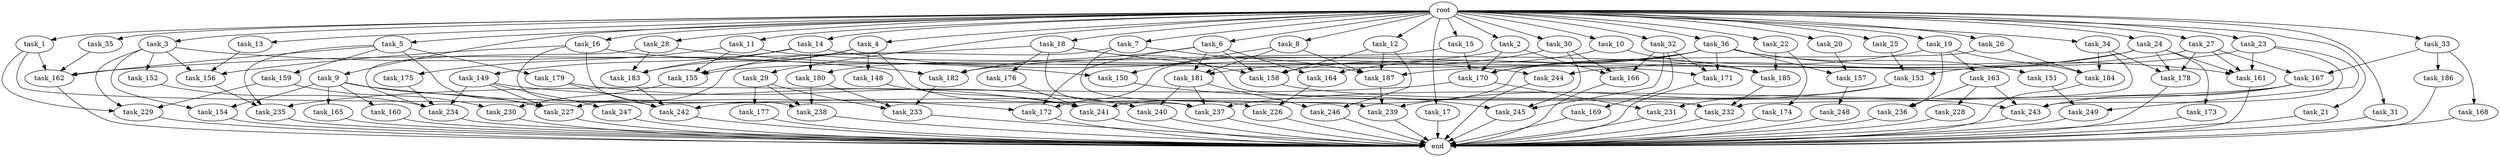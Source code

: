 digraph G {
  root [size="0.000000"];
  task_1 [size="10.240000"];
  task_2 [size="10.240000"];
  task_3 [size="10.240000"];
  task_4 [size="10.240000"];
  task_5 [size="10.240000"];
  task_6 [size="10.240000"];
  task_7 [size="10.240000"];
  task_8 [size="10.240000"];
  task_9 [size="10.240000"];
  task_10 [size="10.240000"];
  task_11 [size="10.240000"];
  task_12 [size="10.240000"];
  task_13 [size="10.240000"];
  task_14 [size="10.240000"];
  task_15 [size="10.240000"];
  task_16 [size="10.240000"];
  task_17 [size="10.240000"];
  task_18 [size="10.240000"];
  task_19 [size="10.240000"];
  task_20 [size="10.240000"];
  task_21 [size="10.240000"];
  task_22 [size="10.240000"];
  task_23 [size="10.240000"];
  task_24 [size="10.240000"];
  task_25 [size="10.240000"];
  task_26 [size="10.240000"];
  task_27 [size="10.240000"];
  task_28 [size="10.240000"];
  task_29 [size="10.240000"];
  task_30 [size="10.240000"];
  task_31 [size="10.240000"];
  task_32 [size="10.240000"];
  task_33 [size="10.240000"];
  task_34 [size="10.240000"];
  task_35 [size="10.240000"];
  task_36 [size="10.240000"];
  task_148 [size="343597383.680000"];
  task_149 [size="2147483648.000000"];
  task_150 [size="6356551598.080000"];
  task_151 [size="3092376453.120000"];
  task_152 [size="1374389534.720000"];
  task_153 [size="7730941132.800000"];
  task_154 [size="9964324126.719999"];
  task_155 [size="12025908428.800001"];
  task_156 [size="13829794693.120001"];
  task_157 [size="3435973836.800000"];
  task_158 [size="17008070492.160000"];
  task_159 [size="3092376453.120000"];
  task_160 [size="8589934592.000000"];
  task_161 [size="8418135900.160000"];
  task_162 [size="20787641712.639999"];
  task_163 [size="2147483648.000000"];
  task_164 [size="7301444403.200000"];
  task_165 [size="8589934592.000000"];
  task_166 [size="11081015623.680000"];
  task_167 [size="7301444403.200000"];
  task_168 [size="3092376453.120000"];
  task_169 [size="1374389534.720000"];
  task_170 [size="17695265259.520000"];
  task_171 [size="11424613007.360001"];
  task_172 [size="19756849561.600002"];
  task_173 [size="773094113.280000"];
  task_174 [size="2147483648.000000"];
  task_175 [size="8589934592.000000"];
  task_176 [size="6957847019.520000"];
  task_177 [size="8589934592.000000"];
  task_178 [size="7129645711.360001"];
  task_179 [size="3092376453.120000"];
  task_180 [size="7645041786.880000"];
  task_181 [size="12627203850.240000"];
  task_182 [size="9792525434.880001"];
  task_183 [size="4638564679.680000"];
  task_184 [size="5669356830.720000"];
  task_185 [size="16234976378.880001"];
  task_186 [size="3092376453.120000"];
  task_187 [size="5669356830.720000"];
  task_226 [size="1116691496.960000"];
  task_227 [size="15547781611.520000"];
  task_228 [size="3092376453.120000"];
  task_229 [size="10737418240.000000"];
  task_230 [size="2920577761.280000"];
  task_231 [size="15547781611.520000"];
  task_232 [size="13314398617.600000"];
  task_233 [size="14774687498.240000"];
  task_234 [size="12884901888.000000"];
  task_235 [size="13056700579.840000"];
  task_236 [size="5239860101.120000"];
  task_237 [size="27230092656.639999"];
  task_238 [size="18640158064.639999"];
  task_239 [size="10823317585.920000"];
  task_240 [size="12799002542.080000"];
  task_241 [size="7902739824.640000"];
  task_242 [size="19756849561.600002"];
  task_243 [size="6871947673.600000"];
  task_244 [size="2920577761.280000"];
  task_245 [size="9792525434.880001"];
  task_246 [size="8933531975.680000"];
  task_247 [size="3092376453.120000"];
  task_248 [size="773094113.280000"];
  task_249 [size="4552665333.760000"];
  end [size="0.000000"];

  root -> task_1 [size="1.000000"];
  root -> task_2 [size="1.000000"];
  root -> task_3 [size="1.000000"];
  root -> task_4 [size="1.000000"];
  root -> task_5 [size="1.000000"];
  root -> task_6 [size="1.000000"];
  root -> task_7 [size="1.000000"];
  root -> task_8 [size="1.000000"];
  root -> task_9 [size="1.000000"];
  root -> task_10 [size="1.000000"];
  root -> task_11 [size="1.000000"];
  root -> task_12 [size="1.000000"];
  root -> task_13 [size="1.000000"];
  root -> task_14 [size="1.000000"];
  root -> task_15 [size="1.000000"];
  root -> task_16 [size="1.000000"];
  root -> task_17 [size="1.000000"];
  root -> task_18 [size="1.000000"];
  root -> task_19 [size="1.000000"];
  root -> task_20 [size="1.000000"];
  root -> task_21 [size="1.000000"];
  root -> task_22 [size="1.000000"];
  root -> task_23 [size="1.000000"];
  root -> task_24 [size="1.000000"];
  root -> task_25 [size="1.000000"];
  root -> task_26 [size="1.000000"];
  root -> task_27 [size="1.000000"];
  root -> task_28 [size="1.000000"];
  root -> task_29 [size="1.000000"];
  root -> task_30 [size="1.000000"];
  root -> task_31 [size="1.000000"];
  root -> task_32 [size="1.000000"];
  root -> task_33 [size="1.000000"];
  root -> task_34 [size="1.000000"];
  root -> task_35 [size="1.000000"];
  root -> task_36 [size="1.000000"];
  task_1 -> task_162 [size="838860800.000000"];
  task_1 -> task_229 [size="838860800.000000"];
  task_1 -> task_237 [size="838860800.000000"];
  task_2 -> task_166 [size="536870912.000000"];
  task_2 -> task_170 [size="536870912.000000"];
  task_2 -> task_180 [size="536870912.000000"];
  task_3 -> task_152 [size="134217728.000000"];
  task_3 -> task_154 [size="134217728.000000"];
  task_3 -> task_156 [size="134217728.000000"];
  task_3 -> task_182 [size="134217728.000000"];
  task_3 -> task_229 [size="134217728.000000"];
  task_4 -> task_148 [size="33554432.000000"];
  task_4 -> task_155 [size="33554432.000000"];
  task_4 -> task_183 [size="33554432.000000"];
  task_4 -> task_226 [size="33554432.000000"];
  task_5 -> task_159 [size="301989888.000000"];
  task_5 -> task_162 [size="301989888.000000"];
  task_5 -> task_179 [size="301989888.000000"];
  task_5 -> task_227 [size="301989888.000000"];
  task_5 -> task_235 [size="301989888.000000"];
  task_6 -> task_158 [size="411041792.000000"];
  task_6 -> task_164 [size="411041792.000000"];
  task_6 -> task_172 [size="411041792.000000"];
  task_6 -> task_181 [size="411041792.000000"];
  task_6 -> task_182 [size="411041792.000000"];
  task_7 -> task_187 [size="75497472.000000"];
  task_7 -> task_227 [size="75497472.000000"];
  task_7 -> task_239 [size="75497472.000000"];
  task_8 -> task_150 [size="411041792.000000"];
  task_8 -> task_181 [size="411041792.000000"];
  task_8 -> task_187 [size="411041792.000000"];
  task_9 -> task_154 [size="838860800.000000"];
  task_9 -> task_160 [size="838860800.000000"];
  task_9 -> task_165 [size="838860800.000000"];
  task_9 -> task_172 [size="838860800.000000"];
  task_9 -> task_227 [size="838860800.000000"];
  task_10 -> task_158 [size="536870912.000000"];
  task_10 -> task_185 [size="536870912.000000"];
  task_11 -> task_155 [size="838860800.000000"];
  task_11 -> task_175 [size="838860800.000000"];
  task_11 -> task_185 [size="838860800.000000"];
  task_12 -> task_158 [size="33554432.000000"];
  task_12 -> task_187 [size="33554432.000000"];
  task_12 -> task_246 [size="33554432.000000"];
  task_13 -> task_156 [size="536870912.000000"];
  task_14 -> task_149 [size="209715200.000000"];
  task_14 -> task_180 [size="209715200.000000"];
  task_14 -> task_183 [size="209715200.000000"];
  task_14 -> task_244 [size="209715200.000000"];
  task_15 -> task_170 [size="679477248.000000"];
  task_15 -> task_172 [size="679477248.000000"];
  task_16 -> task_156 [size="679477248.000000"];
  task_16 -> task_171 [size="679477248.000000"];
  task_16 -> task_238 [size="679477248.000000"];
  task_16 -> task_242 [size="679477248.000000"];
  task_17 -> end [size="1.000000"];
  task_18 -> task_158 [size="679477248.000000"];
  task_18 -> task_162 [size="679477248.000000"];
  task_18 -> task_176 [size="679477248.000000"];
  task_18 -> task_232 [size="679477248.000000"];
  task_18 -> task_237 [size="679477248.000000"];
  task_19 -> task_163 [size="209715200.000000"];
  task_19 -> task_170 [size="209715200.000000"];
  task_19 -> task_184 [size="209715200.000000"];
  task_19 -> task_236 [size="209715200.000000"];
  task_20 -> task_157 [size="33554432.000000"];
  task_21 -> end [size="1.000000"];
  task_22 -> task_174 [size="209715200.000000"];
  task_22 -> task_185 [size="209715200.000000"];
  task_23 -> task_161 [size="33554432.000000"];
  task_23 -> task_187 [size="33554432.000000"];
  task_23 -> task_243 [size="33554432.000000"];
  task_23 -> task_249 [size="33554432.000000"];
  task_24 -> task_153 [size="75497472.000000"];
  task_24 -> task_161 [size="75497472.000000"];
  task_24 -> task_173 [size="75497472.000000"];
  task_24 -> task_178 [size="75497472.000000"];
  task_24 -> task_244 [size="75497472.000000"];
  task_25 -> task_153 [size="679477248.000000"];
  task_26 -> task_184 [size="134217728.000000"];
  task_26 -> task_241 [size="134217728.000000"];
  task_27 -> task_161 [size="411041792.000000"];
  task_27 -> task_167 [size="411041792.000000"];
  task_27 -> task_178 [size="411041792.000000"];
  task_27 -> task_182 [size="411041792.000000"];
  task_28 -> task_150 [size="209715200.000000"];
  task_28 -> task_183 [size="209715200.000000"];
  task_28 -> task_234 [size="209715200.000000"];
  task_29 -> task_177 [size="838860800.000000"];
  task_29 -> task_233 [size="838860800.000000"];
  task_29 -> task_238 [size="838860800.000000"];
  task_30 -> task_166 [size="411041792.000000"];
  task_30 -> task_181 [size="411041792.000000"];
  task_30 -> task_245 [size="411041792.000000"];
  task_31 -> end [size="1.000000"];
  task_32 -> task_166 [size="134217728.000000"];
  task_32 -> task_169 [size="134217728.000000"];
  task_32 -> task_171 [size="134217728.000000"];
  task_32 -> task_245 [size="134217728.000000"];
  task_33 -> task_167 [size="301989888.000000"];
  task_33 -> task_168 [size="301989888.000000"];
  task_33 -> task_186 [size="301989888.000000"];
  task_34 -> task_178 [size="209715200.000000"];
  task_34 -> task_184 [size="209715200.000000"];
  task_34 -> task_232 [size="209715200.000000"];
  task_35 -> task_162 [size="209715200.000000"];
  task_36 -> task_151 [size="301989888.000000"];
  task_36 -> task_155 [size="301989888.000000"];
  task_36 -> task_157 [size="301989888.000000"];
  task_36 -> task_161 [size="301989888.000000"];
  task_36 -> task_164 [size="301989888.000000"];
  task_36 -> task_170 [size="301989888.000000"];
  task_36 -> task_171 [size="301989888.000000"];
  task_148 -> task_241 [size="33554432.000000"];
  task_149 -> task_227 [size="301989888.000000"];
  task_149 -> task_234 [size="301989888.000000"];
  task_149 -> task_241 [size="301989888.000000"];
  task_149 -> task_247 [size="301989888.000000"];
  task_150 -> task_245 [size="411041792.000000"];
  task_151 -> task_249 [size="411041792.000000"];
  task_152 -> task_234 [size="209715200.000000"];
  task_153 -> task_231 [size="679477248.000000"];
  task_153 -> task_239 [size="679477248.000000"];
  task_154 -> end [size="1.000000"];
  task_155 -> task_230 [size="209715200.000000"];
  task_156 -> task_235 [size="134217728.000000"];
  task_157 -> task_248 [size="75497472.000000"];
  task_158 -> task_243 [size="33554432.000000"];
  task_159 -> task_229 [size="75497472.000000"];
  task_159 -> task_230 [size="75497472.000000"];
  task_160 -> end [size="1.000000"];
  task_161 -> end [size="1.000000"];
  task_162 -> end [size="1.000000"];
  task_163 -> task_228 [size="301989888.000000"];
  task_163 -> task_236 [size="301989888.000000"];
  task_163 -> task_243 [size="301989888.000000"];
  task_164 -> task_226 [size="75497472.000000"];
  task_165 -> end [size="1.000000"];
  task_166 -> end [size="1.000000"];
  task_167 -> task_237 [size="301989888.000000"];
  task_167 -> task_242 [size="301989888.000000"];
  task_167 -> task_243 [size="301989888.000000"];
  task_168 -> end [size="1.000000"];
  task_169 -> end [size="1.000000"];
  task_170 -> task_231 [size="838860800.000000"];
  task_170 -> task_235 [size="838860800.000000"];
  task_171 -> end [size="1.000000"];
  task_172 -> end [size="1.000000"];
  task_173 -> end [size="1.000000"];
  task_174 -> end [size="1.000000"];
  task_175 -> task_234 [size="536870912.000000"];
  task_176 -> task_241 [size="301989888.000000"];
  task_177 -> end [size="1.000000"];
  task_178 -> end [size="1.000000"];
  task_179 -> task_240 [size="411041792.000000"];
  task_179 -> task_242 [size="411041792.000000"];
  task_180 -> task_233 [size="301989888.000000"];
  task_180 -> task_238 [size="301989888.000000"];
  task_181 -> task_237 [size="838860800.000000"];
  task_181 -> task_240 [size="838860800.000000"];
  task_181 -> task_246 [size="838860800.000000"];
  task_182 -> task_233 [size="301989888.000000"];
  task_183 -> task_242 [size="536870912.000000"];
  task_184 -> end [size="1.000000"];
  task_185 -> task_232 [size="411041792.000000"];
  task_186 -> end [size="1.000000"];
  task_187 -> task_239 [size="301989888.000000"];
  task_226 -> end [size="1.000000"];
  task_227 -> end [size="1.000000"];
  task_228 -> end [size="1.000000"];
  task_229 -> end [size="1.000000"];
  task_230 -> end [size="1.000000"];
  task_231 -> end [size="1.000000"];
  task_232 -> end [size="1.000000"];
  task_233 -> end [size="1.000000"];
  task_234 -> end [size="1.000000"];
  task_235 -> end [size="1.000000"];
  task_236 -> end [size="1.000000"];
  task_237 -> end [size="1.000000"];
  task_238 -> end [size="1.000000"];
  task_239 -> end [size="1.000000"];
  task_240 -> end [size="1.000000"];
  task_241 -> end [size="1.000000"];
  task_242 -> end [size="1.000000"];
  task_243 -> end [size="1.000000"];
  task_244 -> end [size="1.000000"];
  task_245 -> end [size="1.000000"];
  task_246 -> end [size="1.000000"];
  task_247 -> end [size="1.000000"];
  task_248 -> end [size="1.000000"];
  task_249 -> end [size="1.000000"];
}
